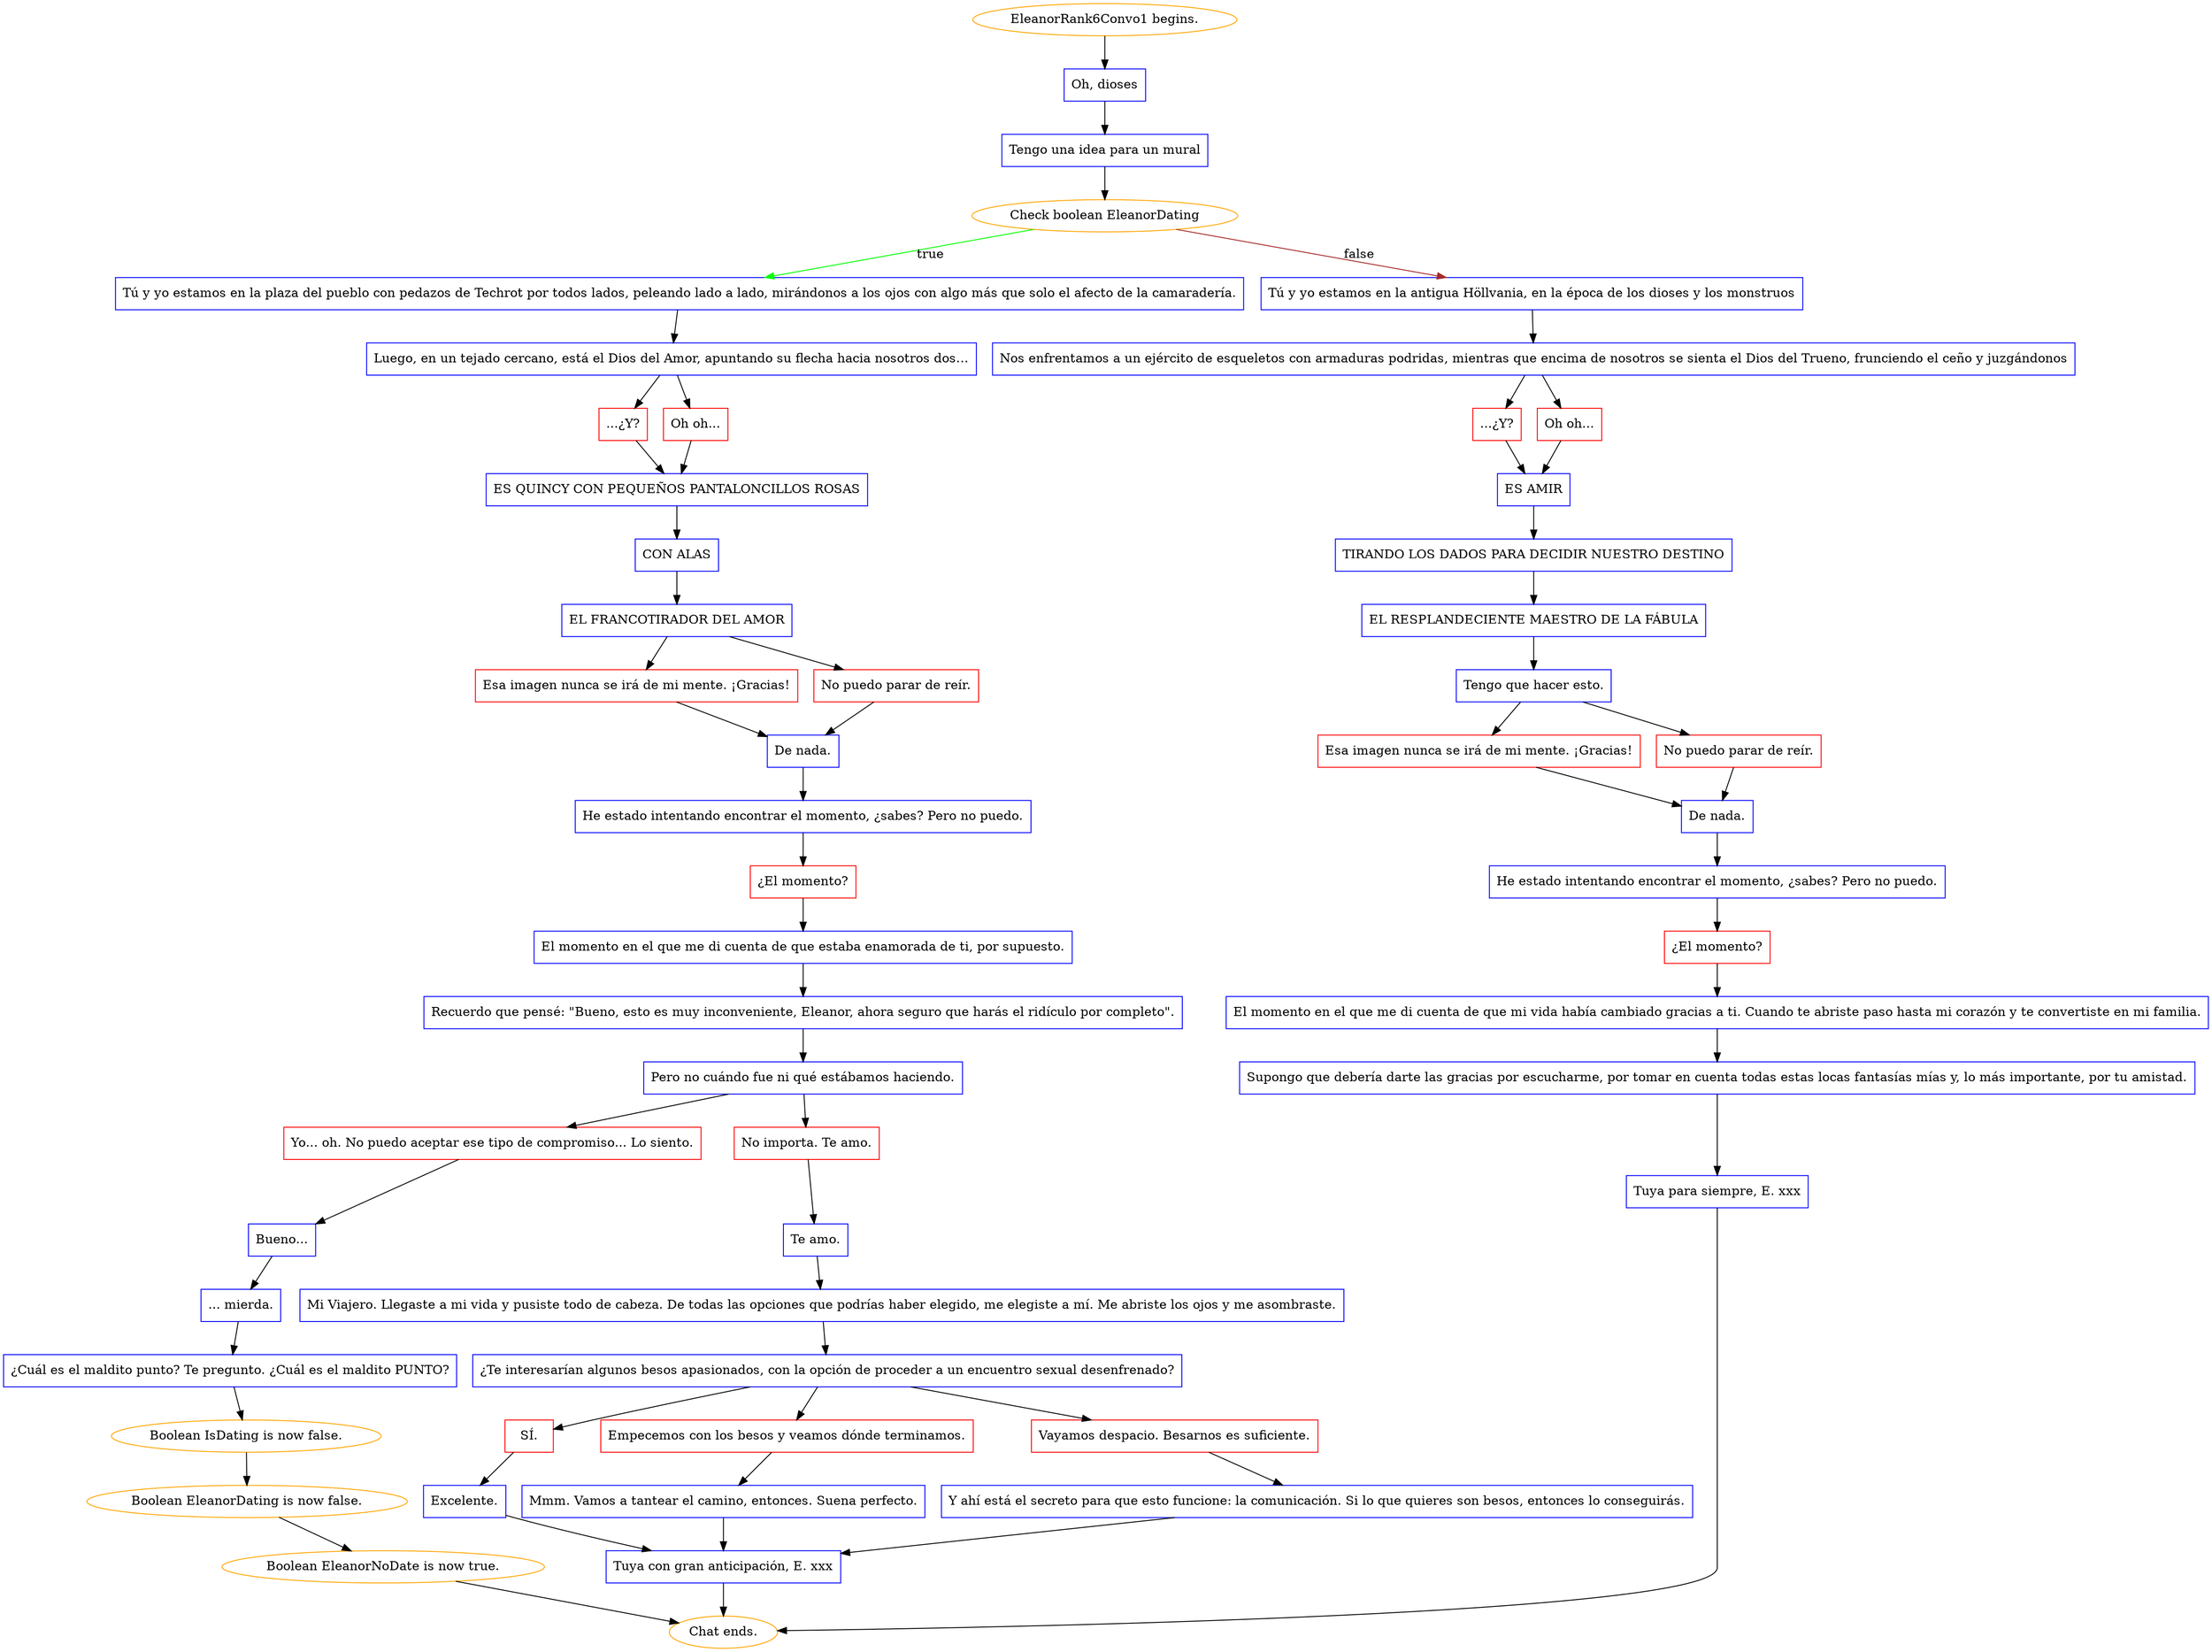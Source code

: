 digraph {
	"EleanorRank6Convo1 begins." [color=orange];
		"EleanorRank6Convo1 begins." -> j2402370648;
	j2402370648 [label="Oh, dioses",shape=box,color=blue];
		j2402370648 -> j350611571;
	j350611571 [label="Tengo una idea para un mural",shape=box,color=blue];
		j350611571 -> j301208063;
	j301208063 [label="Check boolean EleanorDating",color=orange];
		j301208063 -> j724032450 [label=true,color=green];
		j301208063 -> j4053587702 [label=false,color=brown];
	j724032450 [label="Tú y yo estamos en la plaza del pueblo con pedazos de Techrot por todos lados, peleando lado a lado, mirándonos a los ojos con algo más que solo el afecto de la camaradería.",shape=box,color=blue];
		j724032450 -> j2716385199;
	j4053587702 [label="Tú y yo estamos en la antigua Höllvania, en la época de los dioses y los monstruos",shape=box,color=blue];
		j4053587702 -> j2200637585;
	j2716385199 [label="Luego, en un tejado cercano, está el Dios del Amor, apuntando su flecha hacia nosotros dos…",shape=box,color=blue];
		j2716385199 -> j3476305129;
		j2716385199 -> j2603209473;
	j2200637585 [label="Nos enfrentamos a un ejército de esqueletos con armaduras podridas, mientras que encima de nosotros se sienta el Dios del Trueno, frunciendo el ceño y juzgándonos",shape=box,color=blue];
		j2200637585 -> j3303864461;
		j2200637585 -> j148791679;
	j3476305129 [label="...¿Y?",shape=box,color=red];
		j3476305129 -> j2920459239;
	j2603209473 [label="Oh oh...",shape=box,color=red];
		j2603209473 -> j2920459239;
	j3303864461 [label="...¿Y?",shape=box,color=red];
		j3303864461 -> j2862590020;
	j148791679 [label="Oh oh...",shape=box,color=red];
		j148791679 -> j2862590020;
	j2920459239 [label="ES QUINCY CON PEQUEÑOS PANTALONCILLOS ROSAS",shape=box,color=blue];
		j2920459239 -> j587826797;
	j2862590020 [label="ES AMIR",shape=box,color=blue];
		j2862590020 -> j1628772569;
	j587826797 [label="CON ALAS",shape=box,color=blue];
		j587826797 -> j2518251738;
	j1628772569 [label="TIRANDO LOS DADOS PARA DECIDIR NUESTRO DESTINO",shape=box,color=blue];
		j1628772569 -> j3739015878;
	j2518251738 [label="EL FRANCOTIRADOR DEL AMOR",shape=box,color=blue];
		j2518251738 -> j1614004732;
		j2518251738 -> j1422555070;
	j3739015878 [label="EL RESPLANDECIENTE MAESTRO DE LA FÁBULA",shape=box,color=blue];
		j3739015878 -> j2429786211;
	j1614004732 [label="Esa imagen nunca se irá de mi mente. ¡Gracias!",shape=box,color=red];
		j1614004732 -> j1340561710;
	j1422555070 [label="No puedo parar de reír.",shape=box,color=red];
		j1422555070 -> j1340561710;
	j2429786211 [label="Tengo que hacer esto.",shape=box,color=blue];
		j2429786211 -> j2319953277;
		j2429786211 -> j1804309688;
	j1340561710 [label="De nada.",shape=box,color=blue];
		j1340561710 -> j3567581732;
	j2319953277 [label="Esa imagen nunca se irá de mi mente. ¡Gracias!",shape=box,color=red];
		j2319953277 -> j1310519258;
	j1804309688 [label="No puedo parar de reír.",shape=box,color=red];
		j1804309688 -> j1310519258;
	j3567581732 [label="He estado intentando encontrar el momento, ¿sabes? Pero no puedo.",shape=box,color=blue];
		j3567581732 -> j1589998794;
	j1310519258 [label="De nada.",shape=box,color=blue];
		j1310519258 -> j2751720859;
	j1589998794 [label="¿El momento?",shape=box,color=red];
		j1589998794 -> j746631640;
	j2751720859 [label="He estado intentando encontrar el momento, ¿sabes? Pero no puedo.",shape=box,color=blue];
		j2751720859 -> j4219186492;
	j746631640 [label="El momento en el que me di cuenta de que estaba enamorada de ti, por supuesto.",shape=box,color=blue];
		j746631640 -> j3756646678;
	j4219186492 [label="¿El momento?",shape=box,color=red];
		j4219186492 -> j352332869;
	j3756646678 [label="Recuerdo que pensé: \"Bueno, esto es muy inconveniente, Eleanor, ahora seguro que harás el ridículo por completo\".",shape=box,color=blue];
		j3756646678 -> j4167676704;
	j352332869 [label="El momento en el que me di cuenta de que mi vida había cambiado gracias a ti. Cuando te abriste paso hasta mi corazón y te convertiste en mi familia.",shape=box,color=blue];
		j352332869 -> j1983266390;
	j4167676704 [label="Pero no cuándo fue ni qué estábamos haciendo.",shape=box,color=blue];
		j4167676704 -> j2876051709;
		j4167676704 -> j2943444334;
	j1983266390 [label="Supongo que debería darte las gracias por escucharme, por tomar en cuenta todas estas locas fantasías mías y, lo más importante, por tu amistad.",shape=box,color=blue];
		j1983266390 -> j2345706198;
	j2876051709 [label="Yo... oh. No puedo aceptar ese tipo de compromiso... Lo siento.",shape=box,color=red];
		j2876051709 -> j3429282752;
	j2943444334 [label="No importa. Te amo.",shape=box,color=red];
		j2943444334 -> j1256099962;
	j2345706198 [label="Tuya para siempre, E. xxx",shape=box,color=blue];
		j2345706198 -> "Chat ends.";
	j3429282752 [label="Bueno...",shape=box,color=blue];
		j3429282752 -> j1166259016;
	j1256099962 [label="Te amo.",shape=box,color=blue];
		j1256099962 -> j3595503697;
	"Chat ends." [color=orange];
	j1166259016 [label="... mierda.",shape=box,color=blue];
		j1166259016 -> j2950531431;
	j3595503697 [label="Mi Viajero. Llegaste a mi vida y pusiste todo de cabeza. De todas las opciones que podrías haber elegido, me elegiste a mí. Me abriste los ojos y me asombraste.",shape=box,color=blue];
		j3595503697 -> j2791429213;
	j2950531431 [label="¿Cuál es el maldito punto? Te pregunto. ¿Cuál es el maldito PUNTO?",shape=box,color=blue];
		j2950531431 -> j3127028283;
	j2791429213 [label="¿Te interesarían algunos besos apasionados, con la opción de proceder a un encuentro sexual desenfrenado?",shape=box,color=blue];
		j2791429213 -> j3076677193;
		j2791429213 -> j3028768151;
		j2791429213 -> j27769301;
	j3127028283 [label="Boolean IsDating is now false.",color=orange];
		j3127028283 -> j3856107511;
	j3076677193 [label="SÍ.",shape=box,color=red];
		j3076677193 -> j963862707;
	j3028768151 [label="Empecemos con los besos y veamos dónde terminamos.",shape=box,color=red];
		j3028768151 -> j1415627663;
	j27769301 [label="Vayamos despacio. Besarnos es suficiente.",shape=box,color=red];
		j27769301 -> j3147796695;
	j3856107511 [label="Boolean EleanorDating is now false.",color=orange];
		j3856107511 -> j2728200779;
	j963862707 [label="Excelente.",shape=box,color=blue];
		j963862707 -> j3602962891;
	j1415627663 [label="Mmm. Vamos a tantear el camino, entonces. Suena perfecto.",shape=box,color=blue];
		j1415627663 -> j3602962891;
	j3147796695 [label="Y ahí está el secreto para que esto funcione: la comunicación. Si lo que quieres son besos, entonces lo conseguirás.",shape=box,color=blue];
		j3147796695 -> j3602962891;
	j2728200779 [label="Boolean EleanorNoDate is now true.",color=orange];
		j2728200779 -> "Chat ends.";
	j3602962891 [label="Tuya con gran anticipación, E. xxx",shape=box,color=blue];
		j3602962891 -> "Chat ends.";
}